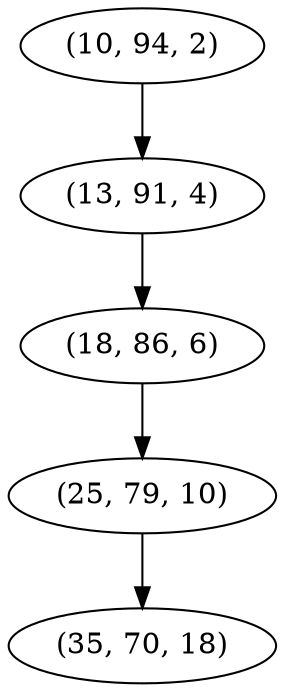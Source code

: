 digraph tree {
    "(10, 94, 2)";
    "(13, 91, 4)";
    "(18, 86, 6)";
    "(25, 79, 10)";
    "(35, 70, 18)";
    "(10, 94, 2)" -> "(13, 91, 4)";
    "(13, 91, 4)" -> "(18, 86, 6)";
    "(18, 86, 6)" -> "(25, 79, 10)";
    "(25, 79, 10)" -> "(35, 70, 18)";
}
